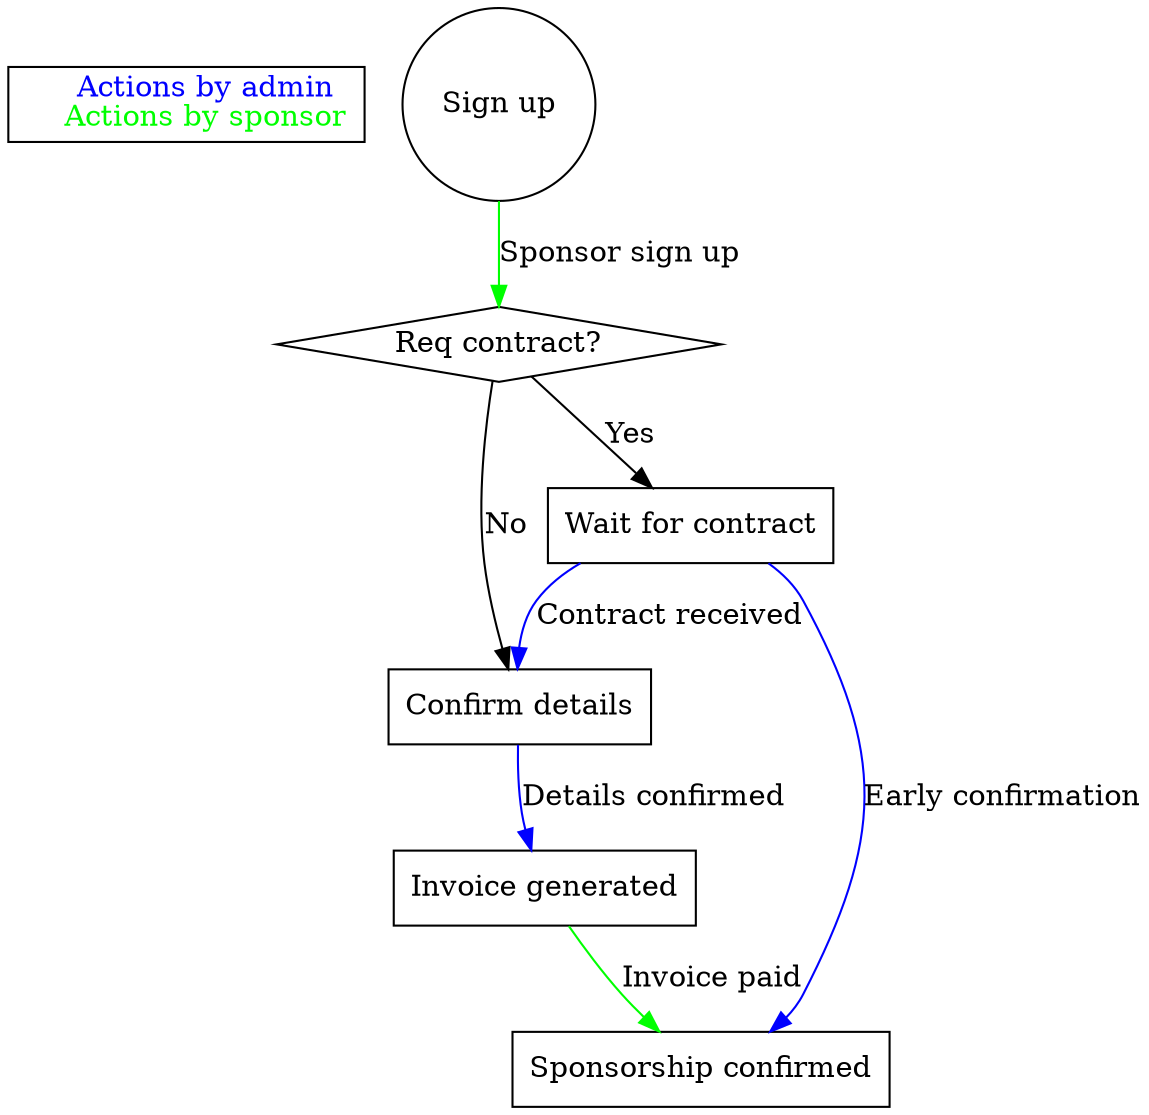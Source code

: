 digraph sponsorsignup {
	subgraph legend {
		key[shape=box, label=<
		    <font color="blue">Actions by admin</font><br/>
		    <font color="green">Actions by sponsor</font><br/>
		>, labeljust="l"]
	}

	start[shape=circle label="Sign up"];
	type[shape=diamond label="Req contract?"];
	confirm[shape=box label="Confirm details"];
	invoice[shape=box label="Invoice generated"];
	contract[shape=box label="Wait for contract"];
	confirmed[shape=box label="Sponsorship confirmed"];

	start -> type [label="Sponsor sign up", color=green];
	type -> contract [label="Yes"];
	type -> confirm [label="No"];
	confirm -> invoice [label="Details confirmed", color=blue];
	contract -> confirm [label="Contract received", color=blue];
	contract -> confirmed [label="Early confirmation", color=blue];
	invoice -> confirmed [label="Invoice paid", color=green];
}